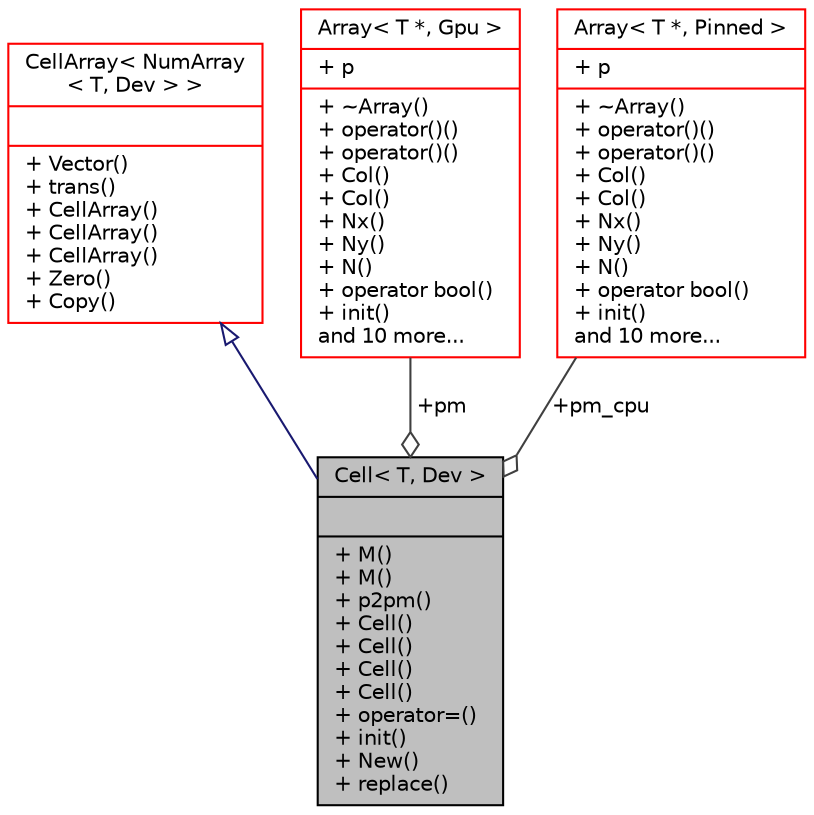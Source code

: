 digraph "Cell&lt; T, Dev &gt;"
{
 // INTERACTIVE_SVG=YES
  bgcolor="transparent";
  edge [fontname="Helvetica",fontsize="10",labelfontname="Helvetica",labelfontsize="10"];
  node [fontname="Helvetica",fontsize="10",shape=record];
  Node13 [label="{Cell\< T, Dev \>\n||+ M()\l+ M()\l+ p2pm()\l+ Cell()\l+ Cell()\l+ Cell()\l+ Cell()\l+ operator=()\l+ init()\l+ New()\l+ replace()\l}",height=0.2,width=0.4,color="black", fillcolor="grey75", style="filled", fontcolor="black"];
  Node14 -> Node13 [dir="back",color="midnightblue",fontsize="10",style="solid",arrowtail="onormal",fontname="Helvetica"];
  Node14 [label="{CellArray\< NumArray\l\< T, Dev \> \>\n||+ Vector()\l+ trans()\l+ CellArray()\l+ CellArray()\l+ CellArray()\l+ Zero()\l+ Copy()\l}",height=0.2,width=0.4,color="red",URL="$class_cell_array.html"];
  Node26 -> Node13 [color="grey25",fontsize="10",style="solid",label=" +pm" ,arrowhead="odiamond",fontname="Helvetica"];
  Node26 [label="{Array\< T *, Gpu \>\n|+ p\l|+ ~Array()\l+ operator()()\l+ operator()()\l+ Col()\l+ Col()\l+ Nx()\l+ Ny()\l+ N()\l+ operator bool()\l+ init()\land 10 more...\l}",height=0.2,width=0.4,color="red",URL="$class_array.html"];
  Node28 -> Node13 [color="grey25",fontsize="10",style="solid",label=" +pm_cpu" ,arrowhead="odiamond",fontname="Helvetica"];
  Node28 [label="{Array\< T *, Pinned \>\n|+ p\l|+ ~Array()\l+ operator()()\l+ operator()()\l+ Col()\l+ Col()\l+ Nx()\l+ Ny()\l+ N()\l+ operator bool()\l+ init()\land 10 more...\l}",height=0.2,width=0.4,color="red",URL="$class_array.html"];
}
